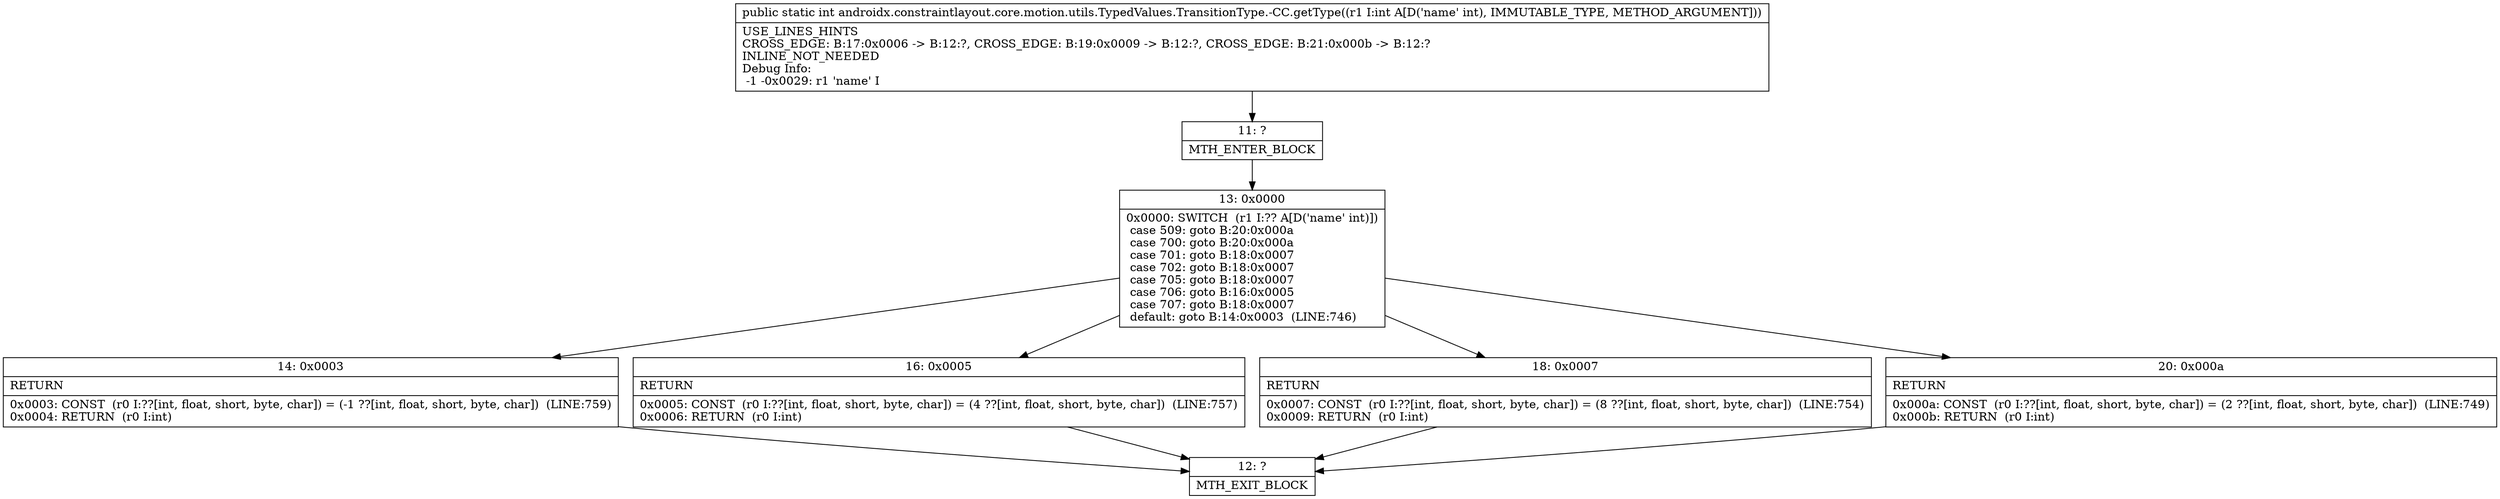 digraph "CFG forandroidx.constraintlayout.core.motion.utils.TypedValues.TransitionType.\-CC.getType(I)I" {
Node_11 [shape=record,label="{11\:\ ?|MTH_ENTER_BLOCK\l}"];
Node_13 [shape=record,label="{13\:\ 0x0000|0x0000: SWITCH  (r1 I:?? A[D('name' int)])\l case 509: goto B:20:0x000a\l case 700: goto B:20:0x000a\l case 701: goto B:18:0x0007\l case 702: goto B:18:0x0007\l case 705: goto B:18:0x0007\l case 706: goto B:16:0x0005\l case 707: goto B:18:0x0007\l default: goto B:14:0x0003  (LINE:746)\l}"];
Node_14 [shape=record,label="{14\:\ 0x0003|RETURN\l|0x0003: CONST  (r0 I:??[int, float, short, byte, char]) = (\-1 ??[int, float, short, byte, char])  (LINE:759)\l0x0004: RETURN  (r0 I:int) \l}"];
Node_12 [shape=record,label="{12\:\ ?|MTH_EXIT_BLOCK\l}"];
Node_16 [shape=record,label="{16\:\ 0x0005|RETURN\l|0x0005: CONST  (r0 I:??[int, float, short, byte, char]) = (4 ??[int, float, short, byte, char])  (LINE:757)\l0x0006: RETURN  (r0 I:int) \l}"];
Node_18 [shape=record,label="{18\:\ 0x0007|RETURN\l|0x0007: CONST  (r0 I:??[int, float, short, byte, char]) = (8 ??[int, float, short, byte, char])  (LINE:754)\l0x0009: RETURN  (r0 I:int) \l}"];
Node_20 [shape=record,label="{20\:\ 0x000a|RETURN\l|0x000a: CONST  (r0 I:??[int, float, short, byte, char]) = (2 ??[int, float, short, byte, char])  (LINE:749)\l0x000b: RETURN  (r0 I:int) \l}"];
MethodNode[shape=record,label="{public static int androidx.constraintlayout.core.motion.utils.TypedValues.TransitionType.\-CC.getType((r1 I:int A[D('name' int), IMMUTABLE_TYPE, METHOD_ARGUMENT]))  | USE_LINES_HINTS\lCROSS_EDGE: B:17:0x0006 \-\> B:12:?, CROSS_EDGE: B:19:0x0009 \-\> B:12:?, CROSS_EDGE: B:21:0x000b \-\> B:12:?\lINLINE_NOT_NEEDED\lDebug Info:\l  \-1 \-0x0029: r1 'name' I\l}"];
MethodNode -> Node_11;Node_11 -> Node_13;
Node_13 -> Node_14;
Node_13 -> Node_16;
Node_13 -> Node_18;
Node_13 -> Node_20;
Node_14 -> Node_12;
Node_16 -> Node_12;
Node_18 -> Node_12;
Node_20 -> Node_12;
}

